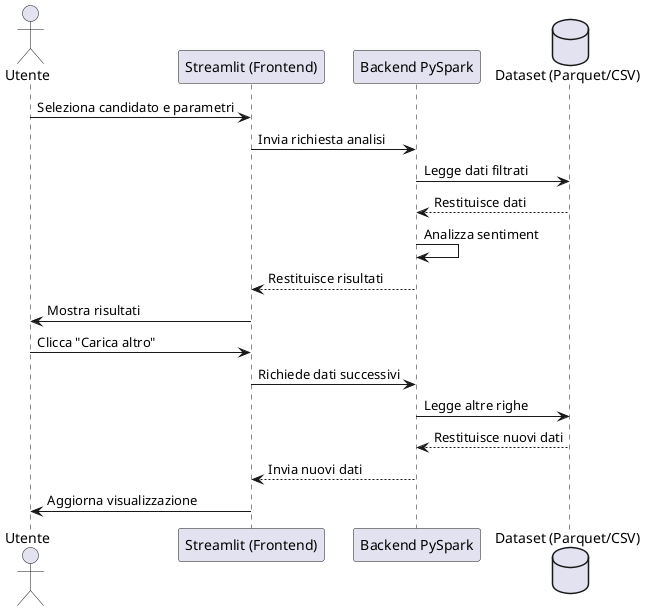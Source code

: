 @startuml
actor Utente
participant "Streamlit (Frontend)" as FE
participant "Backend PySpark" as BE
database "Dataset (Parquet/CSV)" as DB

Utente -> FE : Seleziona candidato e parametri
FE -> BE : Invia richiesta analisi
BE -> DB : Legge dati filtrati
DB --> BE : Restituisce dati
BE -> BE : Analizza sentiment
BE --> FE : Restituisce risultati
FE -> Utente : Mostra risultati
Utente -> FE : Clicca "Carica altro"
FE -> BE : Richiede dati successivi
BE -> DB : Legge altre righe
DB --> BE : Restituisce nuovi dati
BE --> FE : Invia nuovi dati
FE -> Utente : Aggiorna visualizzazione
@enduml
